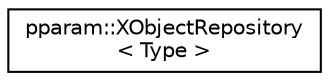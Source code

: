 digraph "Graphical Class Hierarchy"
{
 // LATEX_PDF_SIZE
  edge [fontname="Helvetica",fontsize="10",labelfontname="Helvetica",labelfontsize="10"];
  node [fontname="Helvetica",fontsize="10",shape=record];
  rankdir="LR";
  Node0 [label="pparam::XObjectRepository\l\< Type \>",height=0.2,width=0.4,color="black", fillcolor="white", style="filled",URL="$classpparam_1_1XObjectRepository.html",tooltip=" "];
}
